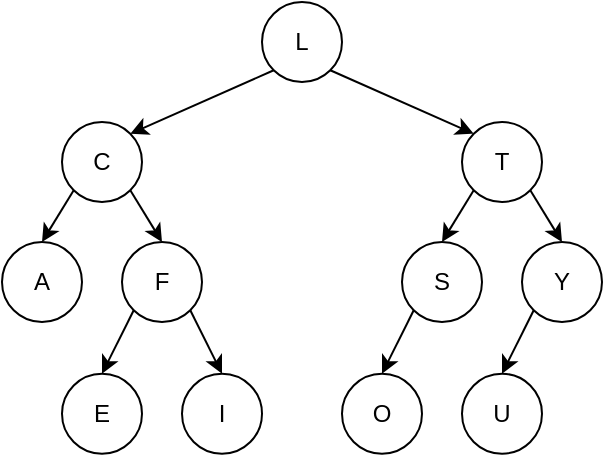 <mxfile version="13.2.4" type="device"><diagram id="dUttZqftU0SE21ctBeu0" name="Page-1"><mxGraphModel dx="786" dy="388" grid="1" gridSize="10" guides="1" tooltips="1" connect="1" arrows="1" fold="1" page="1" pageScale="1" pageWidth="827" pageHeight="1169" math="0" shadow="0"><root><mxCell id="0"/><mxCell id="1" parent="0"/><mxCell id="E5arr_l8M6KTPuSCen6P-1" value="L" style="ellipse;whiteSpace=wrap;html=1;" parent="1" vertex="1"><mxGeometry x="320" y="40" width="40" height="40" as="geometry"/></mxCell><mxCell id="E5arr_l8M6KTPuSCen6P-2" value="T" style="ellipse;whiteSpace=wrap;html=1;" parent="1" vertex="1"><mxGeometry x="420" y="100" width="40" height="40" as="geometry"/></mxCell><mxCell id="E5arr_l8M6KTPuSCen6P-4" value="" style="endArrow=classic;html=1;entryX=0;entryY=0;entryDx=0;entryDy=0;exitX=1;exitY=1;exitDx=0;exitDy=0;" parent="1" source="E5arr_l8M6KTPuSCen6P-1" target="E5arr_l8M6KTPuSCen6P-2" edge="1"><mxGeometry width="50" height="50" relative="1" as="geometry"><mxPoint x="380" y="250" as="sourcePoint"/><mxPoint x="430" y="200" as="targetPoint"/></mxGeometry></mxCell><mxCell id="E5arr_l8M6KTPuSCen6P-5" value="" style="endArrow=classic;html=1;entryX=1;entryY=0;entryDx=0;entryDy=0;exitX=0;exitY=1;exitDx=0;exitDy=0;" parent="1" source="E5arr_l8M6KTPuSCen6P-1" target="E5arr_l8M6KTPuSCen6P-6" edge="1"><mxGeometry width="50" height="50" relative="1" as="geometry"><mxPoint x="300" y="220" as="sourcePoint"/><mxPoint x="300" y="100" as="targetPoint"/></mxGeometry></mxCell><mxCell id="E5arr_l8M6KTPuSCen6P-6" value="C" style="ellipse;whiteSpace=wrap;html=1;" parent="1" vertex="1"><mxGeometry x="220" y="100" width="40" height="40" as="geometry"/></mxCell><mxCell id="E5arr_l8M6KTPuSCen6P-7" value="F" style="ellipse;whiteSpace=wrap;html=1;" parent="1" vertex="1"><mxGeometry x="250" y="160" width="40" height="40" as="geometry"/></mxCell><mxCell id="E5arr_l8M6KTPuSCen6P-8" value="A" style="ellipse;whiteSpace=wrap;html=1;" parent="1" vertex="1"><mxGeometry x="190" y="160" width="40" height="40" as="geometry"/></mxCell><mxCell id="E5arr_l8M6KTPuSCen6P-9" value="" style="endArrow=classic;html=1;entryX=0.5;entryY=0;entryDx=0;entryDy=0;exitX=1;exitY=1;exitDx=0;exitDy=0;" parent="1" source="E5arr_l8M6KTPuSCen6P-6" target="E5arr_l8M6KTPuSCen6P-7" edge="1"><mxGeometry width="50" height="50" relative="1" as="geometry"><mxPoint x="300" y="310" as="sourcePoint"/><mxPoint x="350" y="260" as="targetPoint"/></mxGeometry></mxCell><mxCell id="E5arr_l8M6KTPuSCen6P-10" value="" style="endArrow=classic;html=1;entryX=0.5;entryY=0;entryDx=0;entryDy=0;exitX=0;exitY=1;exitDx=0;exitDy=0;" parent="1" source="E5arr_l8M6KTPuSCen6P-6" target="E5arr_l8M6KTPuSCen6P-8" edge="1"><mxGeometry width="50" height="50" relative="1" as="geometry"><mxPoint x="220" y="280" as="sourcePoint"/><mxPoint x="270" y="230" as="targetPoint"/></mxGeometry></mxCell><mxCell id="E5arr_l8M6KTPuSCen6P-11" value="I" style="ellipse;whiteSpace=wrap;html=1;" parent="1" vertex="1"><mxGeometry x="280" y="225.86" width="40" height="40" as="geometry"/></mxCell><mxCell id="E5arr_l8M6KTPuSCen6P-12" value="E" style="ellipse;whiteSpace=wrap;html=1;" parent="1" vertex="1"><mxGeometry x="220" y="225.86" width="40" height="40" as="geometry"/></mxCell><mxCell id="E5arr_l8M6KTPuSCen6P-13" value="" style="endArrow=classic;html=1;entryX=0.5;entryY=0;entryDx=0;entryDy=0;exitX=1;exitY=1;exitDx=0;exitDy=0;" parent="1" source="E5arr_l8M6KTPuSCen6P-7" target="E5arr_l8M6KTPuSCen6P-11" edge="1"><mxGeometry width="50" height="50" relative="1" as="geometry"><mxPoint x="284" y="190" as="sourcePoint"/><mxPoint x="380" y="325.86" as="targetPoint"/></mxGeometry></mxCell><mxCell id="E5arr_l8M6KTPuSCen6P-14" value="" style="endArrow=classic;html=1;entryX=0.5;entryY=0;entryDx=0;entryDy=0;exitX=0;exitY=1;exitDx=0;exitDy=0;" parent="1" source="E5arr_l8M6KTPuSCen6P-7" target="E5arr_l8M6KTPuSCen6P-12" edge="1"><mxGeometry width="50" height="50" relative="1" as="geometry"><mxPoint x="255.858" y="200.002" as="sourcePoint"/><mxPoint x="300" y="295.86" as="targetPoint"/></mxGeometry></mxCell><mxCell id="E5arr_l8M6KTPuSCen6P-23" value="Y" style="ellipse;whiteSpace=wrap;html=1;" parent="1" vertex="1"><mxGeometry x="450" y="160" width="40" height="40" as="geometry"/></mxCell><mxCell id="E5arr_l8M6KTPuSCen6P-24" value="S" style="ellipse;whiteSpace=wrap;html=1;" parent="1" vertex="1"><mxGeometry x="390" y="160" width="40" height="40" as="geometry"/></mxCell><mxCell id="E5arr_l8M6KTPuSCen6P-25" value="" style="endArrow=classic;html=1;entryX=0.5;entryY=0;entryDx=0;entryDy=0;exitX=1;exitY=1;exitDx=0;exitDy=0;" parent="1" target="E5arr_l8M6KTPuSCen6P-23" edge="1"><mxGeometry width="50" height="50" relative="1" as="geometry"><mxPoint x="454.142" y="134.142" as="sourcePoint"/><mxPoint x="550" y="260" as="targetPoint"/></mxGeometry></mxCell><mxCell id="E5arr_l8M6KTPuSCen6P-26" value="" style="endArrow=classic;html=1;entryX=0.5;entryY=0;entryDx=0;entryDy=0;exitX=0;exitY=1;exitDx=0;exitDy=0;" parent="1" target="E5arr_l8M6KTPuSCen6P-24" edge="1"><mxGeometry width="50" height="50" relative="1" as="geometry"><mxPoint x="425.858" y="134.142" as="sourcePoint"/><mxPoint x="470" y="230" as="targetPoint"/></mxGeometry></mxCell><mxCell id="E5arr_l8M6KTPuSCen6P-28" value="O" style="ellipse;whiteSpace=wrap;html=1;" parent="1" vertex="1"><mxGeometry x="360" y="225.86" width="40" height="40" as="geometry"/></mxCell><mxCell id="E5arr_l8M6KTPuSCen6P-30" value="" style="endArrow=classic;html=1;entryX=0.5;entryY=0;entryDx=0;entryDy=0;exitX=0;exitY=1;exitDx=0;exitDy=0;" parent="1" target="E5arr_l8M6KTPuSCen6P-28" edge="1"><mxGeometry width="50" height="50" relative="1" as="geometry"><mxPoint x="395.858" y="194.142" as="sourcePoint"/><mxPoint x="440" y="295.86" as="targetPoint"/></mxGeometry></mxCell><mxCell id="bQ7ldTtgdysVsbEfyF6k-1" value="U" style="ellipse;whiteSpace=wrap;html=1;" vertex="1" parent="1"><mxGeometry x="420" y="225.86" width="40" height="40" as="geometry"/></mxCell><mxCell id="bQ7ldTtgdysVsbEfyF6k-2" value="" style="endArrow=classic;html=1;entryX=0.5;entryY=0;entryDx=0;entryDy=0;exitX=0;exitY=1;exitDx=0;exitDy=0;" edge="1" parent="1" target="bQ7ldTtgdysVsbEfyF6k-1"><mxGeometry width="50" height="50" relative="1" as="geometry"><mxPoint x="455.858" y="194.142" as="sourcePoint"/><mxPoint x="500" y="295.86" as="targetPoint"/></mxGeometry></mxCell></root></mxGraphModel></diagram></mxfile>